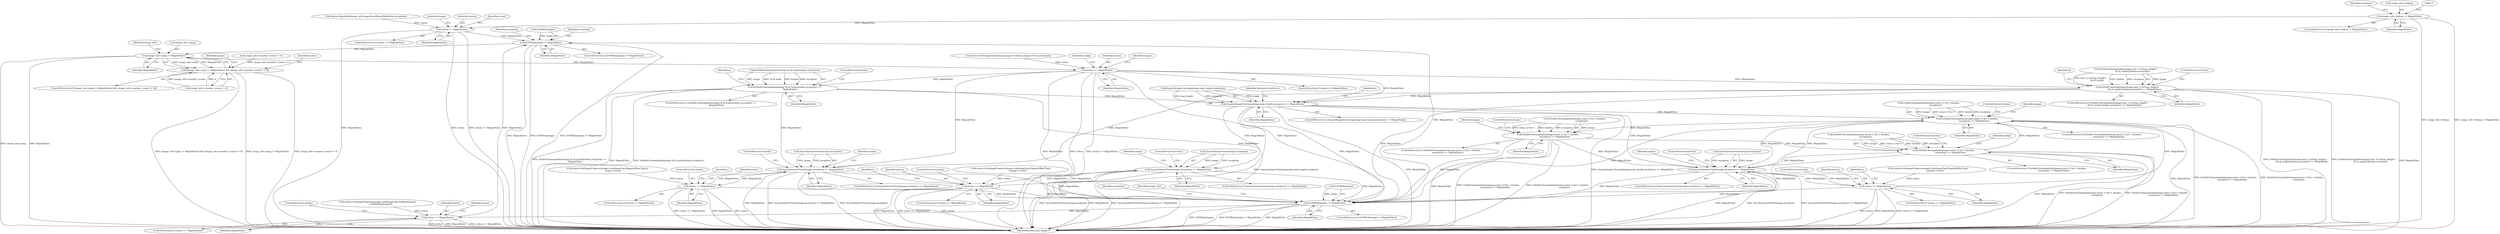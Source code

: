 digraph "0_ImageMagick_2ad6d33493750a28a5a655d319a8e0b16c392de1@pointer" {
"1000165" [label="(Call,image_info->debug != MagickFalse)"];
"1000204" [label="(Call,status == MagickFalse)"];
"1000398" [label="(Call,EOFBlob(image) != MagickFalse)"];
"1000553" [label="(Call,image_info->ping != MagickFalse)"];
"1000552" [label="(Call,(image_info->ping != MagickFalse) && (image_info->number_scenes != 0))"];
"1000590" [label="(Call,status == MagickFalse)"];
"1001142" [label="(Call,IsValidColormapIndex(image,*p & mask,&index,exception) ==\n                MagickFalse)"];
"1001344" [label="(Call,SyncAuthenticPixels(image,exception) == MagickFalse)"];
"1001371" [label="(Call,status == MagickFalse)"];
"1001842" [label="(Call,EOFBlob(image) != MagickFalse)"];
"1001934" [label="(Call,status == MagickFalse)"];
"1001385" [label="(Call,AcquireImageColormap(image,map_length,exception) == MagickFalse)"];
"1001590" [label="(Call,SyncAuthenticPixels(image,exception) == MagickFalse)"];
"1001617" [label="(Call,status == MagickFalse)"];
"1001675" [label="(Call,IsValidColormapIndex(image,(ssize_t) *p++,&index,\n                    exception) == MagickFalse)"];
"1001702" [label="(Call,IsValidColormapIndex(image,(ssize_t) *p++,&index,\n                    exception) == MagickFalse)"];
"1001729" [label="(Call,IsValidColormapIndex(image,(ssize_t) *p++,&index,\n                    exception) == MagickFalse)"];
"1001776" [label="(Call,SyncAuthenticPixels(image,exception) == MagickFalse)"];
"1001803" [label="(Call,status == MagickFalse)"];
"1001197" [label="(Call,IsValidColormapIndex(image,(size_t) (x*map_length+\n                    (*p & mask)),&index,exception) == MagickFalse)"];
"1001618" [label="(Identifier,status)"];
"1001348" [label="(Identifier,MagickFalse)"];
"1000401" [label="(Identifier,MagickFalse)"];
"1001595" [label="(ControlStructure,break;)"];
"1000165" [label="(Call,image_info->debug != MagickFalse)"];
"1001935" [label="(Identifier,status)"];
"1001590" [label="(Call,SyncAuthenticPixels(image,exception) == MagickFalse)"];
"1001152" [label="(Identifier,MagickFalse)"];
"1000551" [label="(ControlStructure,if ((image_info->ping != MagickFalse) && (image_info->number_scenes != 0)))"];
"1001591" [label="(Call,SyncAuthenticPixels(image,exception))"];
"1000566" [label="(Identifier,image)"];
"1001933" [label="(ControlStructure,if (status == MagickFalse))"];
"1001153" [label="(ControlStructure,break;)"];
"1001780" [label="(Identifier,MagickFalse)"];
"1000590" [label="(Call,status == MagickFalse)"];
"1001940" [label="(Identifier,count)"];
"1001197" [label="(Call,IsValidColormapIndex(image,(size_t) (x*map_length+\n                    (*p & mask)),&index,exception) == MagickFalse)"];
"1001214" [label="(ControlStructure,break;)"];
"1001937" [label="(ControlStructure,break;)"];
"1001359" [label="(Call,status=SetImageProgress(image,LoadImageTag,(MagickOffsetType) y,\n                image->rows))"];
"1001785" [label="(Identifier,image)"];
"1000203" [label="(ControlStructure,if (status == MagickFalse))"];
"1001385" [label="(Call,AcquireImageColormap(image,map_length,exception) == MagickFalse)"];
"1001156" [label="(Identifier,p)"];
"1000181" [label="(Identifier,exception)"];
"1001675" [label="(Call,IsValidColormapIndex(image,(ssize_t) *p++,&index,\n                    exception) == MagickFalse)"];
"1001344" [label="(Call,SyncAuthenticPixels(image,exception) == MagickFalse)"];
"1001703" [label="(Call,IsValidColormapIndex(image,(ssize_t) *p++,&index,\n                    exception))"];
"1001856" [label="(Call,image_info->number_scenes != 0)"];
"1000204" [label="(Call,status == MagickFalse)"];
"1000592" [label="(Identifier,MagickFalse)"];
"1001936" [label="(Identifier,MagickFalse)"];
"1001955" [label="(MethodReturn,static Image *)"];
"1000589" [label="(ControlStructure,if (status == MagickFalse))"];
"1001689" [label="(Identifier,image)"];
"1001616" [label="(ControlStructure,if (status == MagickFalse))"];
"1001775" [label="(ControlStructure,if (SyncAuthenticPixels(image,exception) == MagickFalse))"];
"1000552" [label="(Call,(image_info->ping != MagickFalse) && (image_info->number_scenes != 0))"];
"1001620" [label="(ControlStructure,break;)"];
"1001713" [label="(Identifier,MagickFalse)"];
"1001142" [label="(Call,IsValidColormapIndex(image,*p & mask,&index,exception) ==\n                MagickFalse)"];
"1001743" [label="(Identifier,image)"];
"1000578" [label="(Call,status=SetImageExtent(image,image->columns,image->rows,exception))"];
"1001934" [label="(Call,status == MagickFalse)"];
"1001729" [label="(Call,IsValidColormapIndex(image,(ssize_t) *p++,&index,\n                    exception) == MagickFalse)"];
"1001674" [label="(ControlStructure,if (IsValidColormapIndex(image,(ssize_t) *p++,&index,\n                    exception) == MagickFalse))"];
"1000166" [label="(Call,image_info->debug)"];
"1001599" [label="(Identifier,image)"];
"1001781" [label="(ControlStructure,break;)"];
"1001924" [label="(Call,status=SetImageProgress(image,LoadImagesTag,TellBlob(image),\n          GetBlobSize(image)))"];
"1001617" [label="(Call,status == MagickFalse)"];
"1000169" [label="(Identifier,MagickFalse)"];
"1001390" [label="(Identifier,MagickFalse)"];
"1000558" [label="(Call,image_info->number_scenes != 0)"];
"1001676" [label="(Call,IsValidColormapIndex(image,(ssize_t) *p++,&index,\n                    exception))"];
"1000196" [label="(Call,status=OpenBlob(image_info,image,ReadBinaryBlobMode,exception))"];
"1001373" [label="(Identifier,MagickFalse)"];
"1001777" [label="(Call,SyncAuthenticPixels(image,exception))"];
"1001640" [label="(Identifier,y)"];
"1000399" [label="(Call,EOFBlob(image))"];
"1000554" [label="(Call,image_info->ping)"];
"1001848" [label="(Identifier,exception)"];
"1001343" [label="(ControlStructure,if (SyncAuthenticPixels(image,exception) == MagickFalse))"];
"1001728" [label="(ControlStructure,if (IsValidColormapIndex(image,(ssize_t) *p++,&index,\n                    exception) == MagickFalse))"];
"1001802" [label="(ControlStructure,if (status == MagickFalse))"];
"1001141" [label="(ControlStructure,if (IsValidColormapIndex(image,*p & mask,&index,exception) ==\n                MagickFalse))"];
"1000164" [label="(ControlStructure,if (image_info->debug != MagickFalse))"];
"1001858" [label="(Identifier,image_info)"];
"1001392" [label="(Identifier,ResourceLimitError)"];
"1001740" [label="(Identifier,MagickFalse)"];
"1000412" [label="(Identifier,colormap)"];
"1001730" [label="(Call,IsValidColormapIndex(image,(ssize_t) *p++,&index,\n                    exception))"];
"1001374" [label="(ControlStructure,break;)"];
"1001196" [label="(ControlStructure,if (IsValidColormapIndex(image,(size_t) (x*map_length+\n                    (*p & mask)),&index,exception) == MagickFalse))"];
"1001842" [label="(Call,EOFBlob(image) != MagickFalse)"];
"1001803" [label="(Call,status == MagickFalse)"];
"1000595" [label="(Identifier,image)"];
"1001271" [label="(Identifier,y)"];
"1001370" [label="(ControlStructure,if (status == MagickFalse))"];
"1000557" [label="(Identifier,MagickFalse)"];
"1001741" [label="(ControlStructure,break;)"];
"1000553" [label="(Call,image_info->ping != MagickFalse)"];
"1000579" [label="(Identifier,status)"];
"1001805" [label="(Identifier,MagickFalse)"];
"1001143" [label="(Call,IsValidColormapIndex(image,*p & mask,&index,exception))"];
"1001605" [label="(Call,status=SetImageProgress(image,LoadImageTag,(MagickOffsetType)\n                    y,image->rows))"];
"1000397" [label="(ControlStructure,if (EOFBlob(image) != MagickFalse))"];
"1001217" [label="(Identifier,p)"];
"1000398" [label="(Call,EOFBlob(image) != MagickFalse)"];
"1000209" [label="(Identifier,image)"];
"1001716" [label="(Identifier,image)"];
"1000206" [label="(Identifier,MagickFalse)"];
"1001701" [label="(ControlStructure,if (IsValidColormapIndex(image,(ssize_t) *p++,&index,\n                    exception) == MagickFalse))"];
"1001589" [label="(ControlStructure,if (SyncAuthenticPixels(image,exception) == MagickFalse))"];
"1000205" [label="(Identifier,status)"];
"1001845" [label="(Identifier,MagickFalse)"];
"1001213" [label="(Identifier,MagickFalse)"];
"1001371" [label="(Call,status == MagickFalse)"];
"1001395" [label="(Identifier,p)"];
"1000404" [label="(Identifier,exception)"];
"1001594" [label="(Identifier,MagickFalse)"];
"1001384" [label="(ControlStructure,if (AcquireImageColormap(image,map_length,exception) == MagickFalse))"];
"1001791" [label="(Call,status=SetImageProgress(image,LoadImageTag,(MagickOffsetType)\n                    y,image->rows))"];
"1000591" [label="(Identifier,status)"];
"1000211" [label="(Identifier,count)"];
"1001345" [label="(Call,SyncAuthenticPixels(image,exception))"];
"1001776" [label="(Call,SyncAuthenticPixels(image,exception) == MagickFalse)"];
"1000599" [label="(Identifier,image)"];
"1001353" [label="(Identifier,image)"];
"1001386" [label="(Call,AcquireImageColormap(image,map_length,exception))"];
"1001687" [label="(ControlStructure,break;)"];
"1001686" [label="(Identifier,MagickFalse)"];
"1001702" [label="(Call,IsValidColormapIndex(image,(ssize_t) *p++,&index,\n                    exception) == MagickFalse)"];
"1001198" [label="(Call,IsValidColormapIndex(image,(size_t) (x*map_length+\n                    (*p & mask)),&index,exception))"];
"1001349" [label="(ControlStructure,break;)"];
"1001806" [label="(ControlStructure,break;)"];
"1001545" [label="(Identifier,y)"];
"1000560" [label="(Identifier,image_info)"];
"1001372" [label="(Identifier,status)"];
"1001841" [label="(ControlStructure,if (EOFBlob(image) != MagickFalse))"];
"1001619" [label="(Identifier,MagickFalse)"];
"1001804" [label="(Identifier,status)"];
"1001843" [label="(Call,EOFBlob(image))"];
"1001714" [label="(ControlStructure,break;)"];
"1000165" -> "1000164"  [label="AST: "];
"1000165" -> "1000169"  [label="CFG: "];
"1000166" -> "1000165"  [label="AST: "];
"1000169" -> "1000165"  [label="AST: "];
"1000171" -> "1000165"  [label="CFG: "];
"1000181" -> "1000165"  [label="CFG: "];
"1000165" -> "1001955"  [label="DDG: image_info->debug"];
"1000165" -> "1001955"  [label="DDG: image_info->debug != MagickFalse"];
"1000165" -> "1000204"  [label="DDG: MagickFalse"];
"1000204" -> "1000203"  [label="AST: "];
"1000204" -> "1000206"  [label="CFG: "];
"1000205" -> "1000204"  [label="AST: "];
"1000206" -> "1000204"  [label="AST: "];
"1000209" -> "1000204"  [label="CFG: "];
"1000211" -> "1000204"  [label="CFG: "];
"1000204" -> "1001955"  [label="DDG: MagickFalse"];
"1000204" -> "1001955"  [label="DDG: status"];
"1000204" -> "1001955"  [label="DDG: status == MagickFalse"];
"1000196" -> "1000204"  [label="DDG: status"];
"1000204" -> "1000398"  [label="DDG: MagickFalse"];
"1000398" -> "1000397"  [label="AST: "];
"1000398" -> "1000401"  [label="CFG: "];
"1000399" -> "1000398"  [label="AST: "];
"1000401" -> "1000398"  [label="AST: "];
"1000404" -> "1000398"  [label="CFG: "];
"1000412" -> "1000398"  [label="CFG: "];
"1000398" -> "1001955"  [label="DDG: EOFBlob(image) != MagickFalse"];
"1000398" -> "1001955"  [label="DDG: MagickFalse"];
"1000398" -> "1001955"  [label="DDG: EOFBlob(image)"];
"1000399" -> "1000398"  [label="DDG: image"];
"1001842" -> "1000398"  [label="DDG: MagickFalse"];
"1001934" -> "1000398"  [label="DDG: MagickFalse"];
"1000398" -> "1000553"  [label="DDG: MagickFalse"];
"1000553" -> "1000552"  [label="AST: "];
"1000553" -> "1000557"  [label="CFG: "];
"1000554" -> "1000553"  [label="AST: "];
"1000557" -> "1000553"  [label="AST: "];
"1000560" -> "1000553"  [label="CFG: "];
"1000552" -> "1000553"  [label="CFG: "];
"1000553" -> "1001955"  [label="DDG: image_info->ping"];
"1000553" -> "1001955"  [label="DDG: MagickFalse"];
"1000553" -> "1000552"  [label="DDG: image_info->ping"];
"1000553" -> "1000552"  [label="DDG: MagickFalse"];
"1000553" -> "1000590"  [label="DDG: MagickFalse"];
"1000552" -> "1000551"  [label="AST: "];
"1000552" -> "1000558"  [label="CFG: "];
"1000558" -> "1000552"  [label="AST: "];
"1000566" -> "1000552"  [label="CFG: "];
"1000579" -> "1000552"  [label="CFG: "];
"1000552" -> "1001955"  [label="DDG: image_info->ping != MagickFalse"];
"1000552" -> "1001955"  [label="DDG: image_info->number_scenes != 0"];
"1000552" -> "1001955"  [label="DDG: (image_info->ping != MagickFalse) && (image_info->number_scenes != 0)"];
"1001856" -> "1000552"  [label="DDG: image_info->number_scenes != 0"];
"1000558" -> "1000552"  [label="DDG: image_info->number_scenes"];
"1000558" -> "1000552"  [label="DDG: 0"];
"1000590" -> "1000589"  [label="AST: "];
"1000590" -> "1000592"  [label="CFG: "];
"1000591" -> "1000590"  [label="AST: "];
"1000592" -> "1000590"  [label="AST: "];
"1000595" -> "1000590"  [label="CFG: "];
"1000599" -> "1000590"  [label="CFG: "];
"1000590" -> "1001955"  [label="DDG: status == MagickFalse"];
"1000590" -> "1001955"  [label="DDG: MagickFalse"];
"1000590" -> "1001955"  [label="DDG: status"];
"1000578" -> "1000590"  [label="DDG: status"];
"1000590" -> "1001142"  [label="DDG: MagickFalse"];
"1000590" -> "1001197"  [label="DDG: MagickFalse"];
"1000590" -> "1001344"  [label="DDG: MagickFalse"];
"1000590" -> "1001385"  [label="DDG: MagickFalse"];
"1000590" -> "1001842"  [label="DDG: MagickFalse"];
"1001142" -> "1001141"  [label="AST: "];
"1001142" -> "1001152"  [label="CFG: "];
"1001143" -> "1001142"  [label="AST: "];
"1001152" -> "1001142"  [label="AST: "];
"1001153" -> "1001142"  [label="CFG: "];
"1001156" -> "1001142"  [label="CFG: "];
"1001142" -> "1001955"  [label="DDG: IsValidColormapIndex(image,*p & mask,&index,exception) ==\n                MagickFalse"];
"1001142" -> "1001955"  [label="DDG: MagickFalse"];
"1001142" -> "1001955"  [label="DDG: IsValidColormapIndex(image,*p & mask,&index,exception)"];
"1001143" -> "1001142"  [label="DDG: image"];
"1001143" -> "1001142"  [label="DDG: *p & mask"];
"1001143" -> "1001142"  [label="DDG: &index"];
"1001143" -> "1001142"  [label="DDG: exception"];
"1001142" -> "1001344"  [label="DDG: MagickFalse"];
"1001142" -> "1001385"  [label="DDG: MagickFalse"];
"1001142" -> "1001842"  [label="DDG: MagickFalse"];
"1001344" -> "1001343"  [label="AST: "];
"1001344" -> "1001348"  [label="CFG: "];
"1001345" -> "1001344"  [label="AST: "];
"1001348" -> "1001344"  [label="AST: "];
"1001349" -> "1001344"  [label="CFG: "];
"1001353" -> "1001344"  [label="CFG: "];
"1001344" -> "1001955"  [label="DDG: MagickFalse"];
"1001344" -> "1001955"  [label="DDG: SyncAuthenticPixels(image,exception) == MagickFalse"];
"1001344" -> "1001955"  [label="DDG: SyncAuthenticPixels(image,exception)"];
"1001345" -> "1001344"  [label="DDG: image"];
"1001345" -> "1001344"  [label="DDG: exception"];
"1001371" -> "1001344"  [label="DDG: MagickFalse"];
"1001197" -> "1001344"  [label="DDG: MagickFalse"];
"1001344" -> "1001371"  [label="DDG: MagickFalse"];
"1001344" -> "1001842"  [label="DDG: MagickFalse"];
"1001371" -> "1001370"  [label="AST: "];
"1001371" -> "1001373"  [label="CFG: "];
"1001372" -> "1001371"  [label="AST: "];
"1001373" -> "1001371"  [label="AST: "];
"1001374" -> "1001371"  [label="CFG: "];
"1001271" -> "1001371"  [label="CFG: "];
"1001371" -> "1001955"  [label="DDG: status == MagickFalse"];
"1001371" -> "1001955"  [label="DDG: MagickFalse"];
"1001371" -> "1001955"  [label="DDG: status"];
"1001359" -> "1001371"  [label="DDG: status"];
"1001371" -> "1001842"  [label="DDG: MagickFalse"];
"1001842" -> "1001841"  [label="AST: "];
"1001842" -> "1001845"  [label="CFG: "];
"1001843" -> "1001842"  [label="AST: "];
"1001845" -> "1001842"  [label="AST: "];
"1001848" -> "1001842"  [label="CFG: "];
"1001858" -> "1001842"  [label="CFG: "];
"1001842" -> "1001955"  [label="DDG: EOFBlob(image)"];
"1001842" -> "1001955"  [label="DDG: EOFBlob(image) != MagickFalse"];
"1001842" -> "1001955"  [label="DDG: MagickFalse"];
"1001843" -> "1001842"  [label="DDG: image"];
"1001675" -> "1001842"  [label="DDG: MagickFalse"];
"1001803" -> "1001842"  [label="DDG: MagickFalse"];
"1001197" -> "1001842"  [label="DDG: MagickFalse"];
"1001617" -> "1001842"  [label="DDG: MagickFalse"];
"1001590" -> "1001842"  [label="DDG: MagickFalse"];
"1001729" -> "1001842"  [label="DDG: MagickFalse"];
"1001385" -> "1001842"  [label="DDG: MagickFalse"];
"1001702" -> "1001842"  [label="DDG: MagickFalse"];
"1001776" -> "1001842"  [label="DDG: MagickFalse"];
"1001842" -> "1001934"  [label="DDG: MagickFalse"];
"1001934" -> "1001933"  [label="AST: "];
"1001934" -> "1001936"  [label="CFG: "];
"1001935" -> "1001934"  [label="AST: "];
"1001936" -> "1001934"  [label="AST: "];
"1001940" -> "1001934"  [label="CFG: "];
"1001937" -> "1001934"  [label="CFG: "];
"1001934" -> "1001955"  [label="DDG: status == MagickFalse"];
"1001934" -> "1001955"  [label="DDG: status"];
"1001934" -> "1001955"  [label="DDG: MagickFalse"];
"1001924" -> "1001934"  [label="DDG: status"];
"1001385" -> "1001384"  [label="AST: "];
"1001385" -> "1001390"  [label="CFG: "];
"1001386" -> "1001385"  [label="AST: "];
"1001390" -> "1001385"  [label="AST: "];
"1001392" -> "1001385"  [label="CFG: "];
"1001395" -> "1001385"  [label="CFG: "];
"1001385" -> "1001955"  [label="DDG: AcquireImageColormap(image,map_length,exception) == MagickFalse"];
"1001385" -> "1001955"  [label="DDG: AcquireImageColormap(image,map_length,exception)"];
"1001385" -> "1001955"  [label="DDG: MagickFalse"];
"1001386" -> "1001385"  [label="DDG: image"];
"1001386" -> "1001385"  [label="DDG: map_length"];
"1001386" -> "1001385"  [label="DDG: exception"];
"1001197" -> "1001385"  [label="DDG: MagickFalse"];
"1001385" -> "1001590"  [label="DDG: MagickFalse"];
"1001385" -> "1001675"  [label="DDG: MagickFalse"];
"1001385" -> "1001776"  [label="DDG: MagickFalse"];
"1001590" -> "1001589"  [label="AST: "];
"1001590" -> "1001594"  [label="CFG: "];
"1001591" -> "1001590"  [label="AST: "];
"1001594" -> "1001590"  [label="AST: "];
"1001595" -> "1001590"  [label="CFG: "];
"1001599" -> "1001590"  [label="CFG: "];
"1001590" -> "1001955"  [label="DDG: SyncAuthenticPixels(image,exception)"];
"1001590" -> "1001955"  [label="DDG: MagickFalse"];
"1001590" -> "1001955"  [label="DDG: SyncAuthenticPixels(image,exception) == MagickFalse"];
"1001591" -> "1001590"  [label="DDG: image"];
"1001591" -> "1001590"  [label="DDG: exception"];
"1001617" -> "1001590"  [label="DDG: MagickFalse"];
"1001590" -> "1001617"  [label="DDG: MagickFalse"];
"1001617" -> "1001616"  [label="AST: "];
"1001617" -> "1001619"  [label="CFG: "];
"1001618" -> "1001617"  [label="AST: "];
"1001619" -> "1001617"  [label="AST: "];
"1001620" -> "1001617"  [label="CFG: "];
"1001545" -> "1001617"  [label="CFG: "];
"1001617" -> "1001955"  [label="DDG: MagickFalse"];
"1001617" -> "1001955"  [label="DDG: status == MagickFalse"];
"1001617" -> "1001955"  [label="DDG: status"];
"1001605" -> "1001617"  [label="DDG: status"];
"1001675" -> "1001674"  [label="AST: "];
"1001675" -> "1001686"  [label="CFG: "];
"1001676" -> "1001675"  [label="AST: "];
"1001686" -> "1001675"  [label="AST: "];
"1001687" -> "1001675"  [label="CFG: "];
"1001689" -> "1001675"  [label="CFG: "];
"1001675" -> "1001955"  [label="DDG: MagickFalse"];
"1001675" -> "1001955"  [label="DDG: IsValidColormapIndex(image,(ssize_t) *p++,&index,\n                    exception) == MagickFalse"];
"1001675" -> "1001955"  [label="DDG: IsValidColormapIndex(image,(ssize_t) *p++,&index,\n                    exception)"];
"1001676" -> "1001675"  [label="DDG: image"];
"1001676" -> "1001675"  [label="DDG: (ssize_t) *p++"];
"1001676" -> "1001675"  [label="DDG: &index"];
"1001676" -> "1001675"  [label="DDG: exception"];
"1001776" -> "1001675"  [label="DDG: MagickFalse"];
"1001803" -> "1001675"  [label="DDG: MagickFalse"];
"1001729" -> "1001675"  [label="DDG: MagickFalse"];
"1001675" -> "1001702"  [label="DDG: MagickFalse"];
"1001675" -> "1001776"  [label="DDG: MagickFalse"];
"1001702" -> "1001701"  [label="AST: "];
"1001702" -> "1001713"  [label="CFG: "];
"1001703" -> "1001702"  [label="AST: "];
"1001713" -> "1001702"  [label="AST: "];
"1001714" -> "1001702"  [label="CFG: "];
"1001716" -> "1001702"  [label="CFG: "];
"1001702" -> "1001955"  [label="DDG: MagickFalse"];
"1001702" -> "1001955"  [label="DDG: IsValidColormapIndex(image,(ssize_t) *p++,&index,\n                    exception) == MagickFalse"];
"1001702" -> "1001955"  [label="DDG: IsValidColormapIndex(image,(ssize_t) *p++,&index,\n                    exception)"];
"1001703" -> "1001702"  [label="DDG: image"];
"1001703" -> "1001702"  [label="DDG: (ssize_t) *p++"];
"1001703" -> "1001702"  [label="DDG: &index"];
"1001703" -> "1001702"  [label="DDG: exception"];
"1001702" -> "1001729"  [label="DDG: MagickFalse"];
"1001702" -> "1001776"  [label="DDG: MagickFalse"];
"1001729" -> "1001728"  [label="AST: "];
"1001729" -> "1001740"  [label="CFG: "];
"1001730" -> "1001729"  [label="AST: "];
"1001740" -> "1001729"  [label="AST: "];
"1001741" -> "1001729"  [label="CFG: "];
"1001743" -> "1001729"  [label="CFG: "];
"1001729" -> "1001955"  [label="DDG: IsValidColormapIndex(image,(ssize_t) *p++,&index,\n                    exception)"];
"1001729" -> "1001955"  [label="DDG: IsValidColormapIndex(image,(ssize_t) *p++,&index,\n                    exception) == MagickFalse"];
"1001729" -> "1001955"  [label="DDG: MagickFalse"];
"1001730" -> "1001729"  [label="DDG: image"];
"1001730" -> "1001729"  [label="DDG: (ssize_t) *p++"];
"1001730" -> "1001729"  [label="DDG: &index"];
"1001730" -> "1001729"  [label="DDG: exception"];
"1001729" -> "1001776"  [label="DDG: MagickFalse"];
"1001776" -> "1001775"  [label="AST: "];
"1001776" -> "1001780"  [label="CFG: "];
"1001777" -> "1001776"  [label="AST: "];
"1001780" -> "1001776"  [label="AST: "];
"1001781" -> "1001776"  [label="CFG: "];
"1001785" -> "1001776"  [label="CFG: "];
"1001776" -> "1001955"  [label="DDG: MagickFalse"];
"1001776" -> "1001955"  [label="DDG: SyncAuthenticPixels(image,exception)"];
"1001776" -> "1001955"  [label="DDG: SyncAuthenticPixels(image,exception) == MagickFalse"];
"1001777" -> "1001776"  [label="DDG: image"];
"1001777" -> "1001776"  [label="DDG: exception"];
"1001803" -> "1001776"  [label="DDG: MagickFalse"];
"1001776" -> "1001803"  [label="DDG: MagickFalse"];
"1001803" -> "1001802"  [label="AST: "];
"1001803" -> "1001805"  [label="CFG: "];
"1001804" -> "1001803"  [label="AST: "];
"1001805" -> "1001803"  [label="AST: "];
"1001806" -> "1001803"  [label="CFG: "];
"1001640" -> "1001803"  [label="CFG: "];
"1001803" -> "1001955"  [label="DDG: status"];
"1001803" -> "1001955"  [label="DDG: MagickFalse"];
"1001803" -> "1001955"  [label="DDG: status == MagickFalse"];
"1001791" -> "1001803"  [label="DDG: status"];
"1001197" -> "1001196"  [label="AST: "];
"1001197" -> "1001213"  [label="CFG: "];
"1001198" -> "1001197"  [label="AST: "];
"1001213" -> "1001197"  [label="AST: "];
"1001214" -> "1001197"  [label="CFG: "];
"1001217" -> "1001197"  [label="CFG: "];
"1001197" -> "1001955"  [label="DDG: IsValidColormapIndex(image,(size_t) (x*map_length+\n                    (*p & mask)),&index,exception) == MagickFalse"];
"1001197" -> "1001955"  [label="DDG: IsValidColormapIndex(image,(size_t) (x*map_length+\n                    (*p & mask)),&index,exception)"];
"1001197" -> "1001955"  [label="DDG: MagickFalse"];
"1001198" -> "1001197"  [label="DDG: image"];
"1001198" -> "1001197"  [label="DDG: (size_t) (x*map_length+\n                    (*p & mask))"];
"1001198" -> "1001197"  [label="DDG: &index"];
"1001198" -> "1001197"  [label="DDG: exception"];
}
